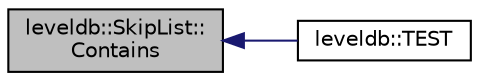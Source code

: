 digraph "leveldb::SkipList::Contains"
{
  edge [fontname="Helvetica",fontsize="10",labelfontname="Helvetica",labelfontsize="10"];
  node [fontname="Helvetica",fontsize="10",shape=record];
  rankdir="LR";
  Node1 [label="leveldb::SkipList::\lContains",height=0.2,width=0.4,color="black", fillcolor="grey75", style="filled" fontcolor="black"];
  Node1 -> Node2 [dir="back",color="midnightblue",fontsize="10",style="solid",fontname="Helvetica"];
  Node2 [label="leveldb::TEST",height=0.2,width=0.4,color="black", fillcolor="white", style="filled",URL="$namespaceleveldb.html#a94b31a20798f6d72a6cd11c328fcaba7"];
}
